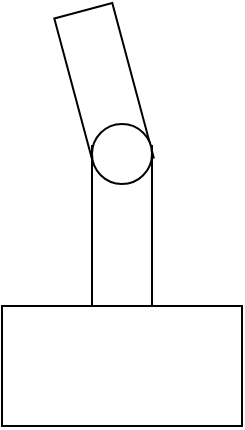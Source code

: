 <mxfile version="20.8.13" type="github">
  <diagram name="Strona-1" id="_t40CgJyZJtXVZXZAgYF">
    <mxGraphModel dx="989" dy="494" grid="1" gridSize="10" guides="1" tooltips="1" connect="1" arrows="1" fold="1" page="1" pageScale="1" pageWidth="827" pageHeight="1169" math="0" shadow="0">
      <root>
        <mxCell id="0" />
        <mxCell id="1" parent="0" />
        <mxCell id="AmnBBp1fm2Mw9S4xVcrF-5" value="" style="rounded=0;whiteSpace=wrap;html=1;rotation=-15;" vertex="1" parent="1">
          <mxGeometry x="286" y="281" width="30" height="80" as="geometry" />
        </mxCell>
        <mxCell id="AmnBBp1fm2Mw9S4xVcrF-1" value="" style="rounded=0;whiteSpace=wrap;html=1;" vertex="1" parent="1">
          <mxGeometry x="250" y="430" width="120" height="60" as="geometry" />
        </mxCell>
        <mxCell id="AmnBBp1fm2Mw9S4xVcrF-2" value="" style="rounded=0;whiteSpace=wrap;html=1;" vertex="1" parent="1">
          <mxGeometry x="295" y="350" width="30" height="80" as="geometry" />
        </mxCell>
        <mxCell id="AmnBBp1fm2Mw9S4xVcrF-3" value="" style="ellipse;whiteSpace=wrap;html=1;aspect=fixed;" vertex="1" parent="1">
          <mxGeometry x="295" y="339" width="30" height="30" as="geometry" />
        </mxCell>
      </root>
    </mxGraphModel>
  </diagram>
</mxfile>
